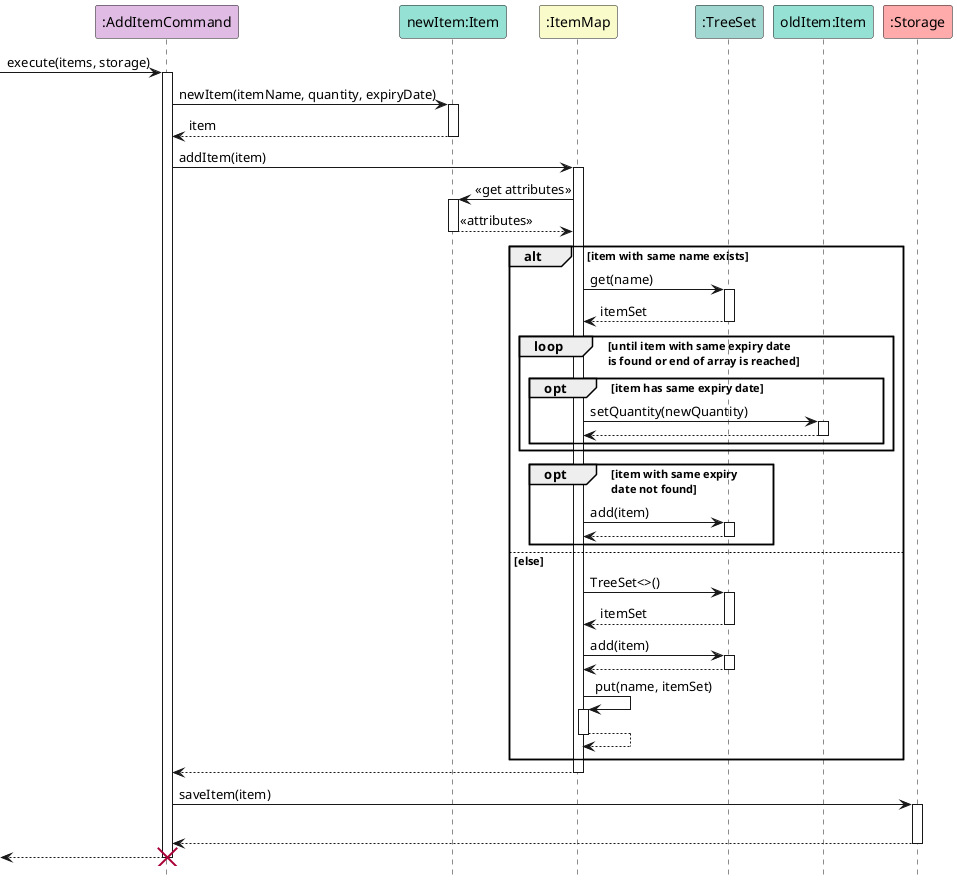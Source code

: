 @startuml

hide footbox
skinparam sequenceReferenceBackgroundColor #f7807c

participant ":AddItemCommand" as AddItemCommand #E0BBE4
participant "newItem:Item" as newItem #95E1D3
participant ":ItemMap" as ItemMap #F9FBCB
participant ":TreeSet" as TreeSet #A0D8D1
participant "oldItem:Item" as oldItem #95E1D3
participant ":Storage" as Storage #FFABAB

-> AddItemCommand : execute(items, storage)
activate AddItemCommand

AddItemCommand -> newItem : newItem(itemName, quantity, expiryDate)
activate newItem
return item
deactivate newItem

AddItemCommand -> ItemMap : addItem(item)
activate ItemMap

ItemMap -> newItem : <<get attributes>>
activate newItem
return <<attributes>>
deactivate newItem

alt item with same name exists
    ItemMap -> TreeSet : get(name)
    activate TreeSet
    return itemSet

    loop until item with same expiry date \nis found or end of array is reached
        opt item has same expiry date
            ItemMap -> oldItem : setQuantity(newQuantity)
            activate oldItem
            return
            deactivate oldItem
        end
    end

    opt item with same expiry \ndate not found
        ItemMap -> TreeSet : add(item)
        activate TreeSet
        return
        deactivate TreeSet
    end


else else
    ItemMap -> TreeSet : TreeSet<>()
    activate TreeSet
    return itemSet
    deactivate TreeSet
    ItemMap -> TreeSet : add(item)
    activate TreeSet
    return
    deactivate TreeSet
    ItemMap -> ItemMap : put(name, itemSet)
    activate ItemMap
    return
    ||10||
end

ItemMap --> AddItemCommand
deactivate ItemMap

AddItemCommand -> Storage : saveItem(item)
activate Storage
||||||
return
deactivate Storage

<-- AddItemCommand
deactivate AddItemCommand
destroy AddItemCommand

@enduml